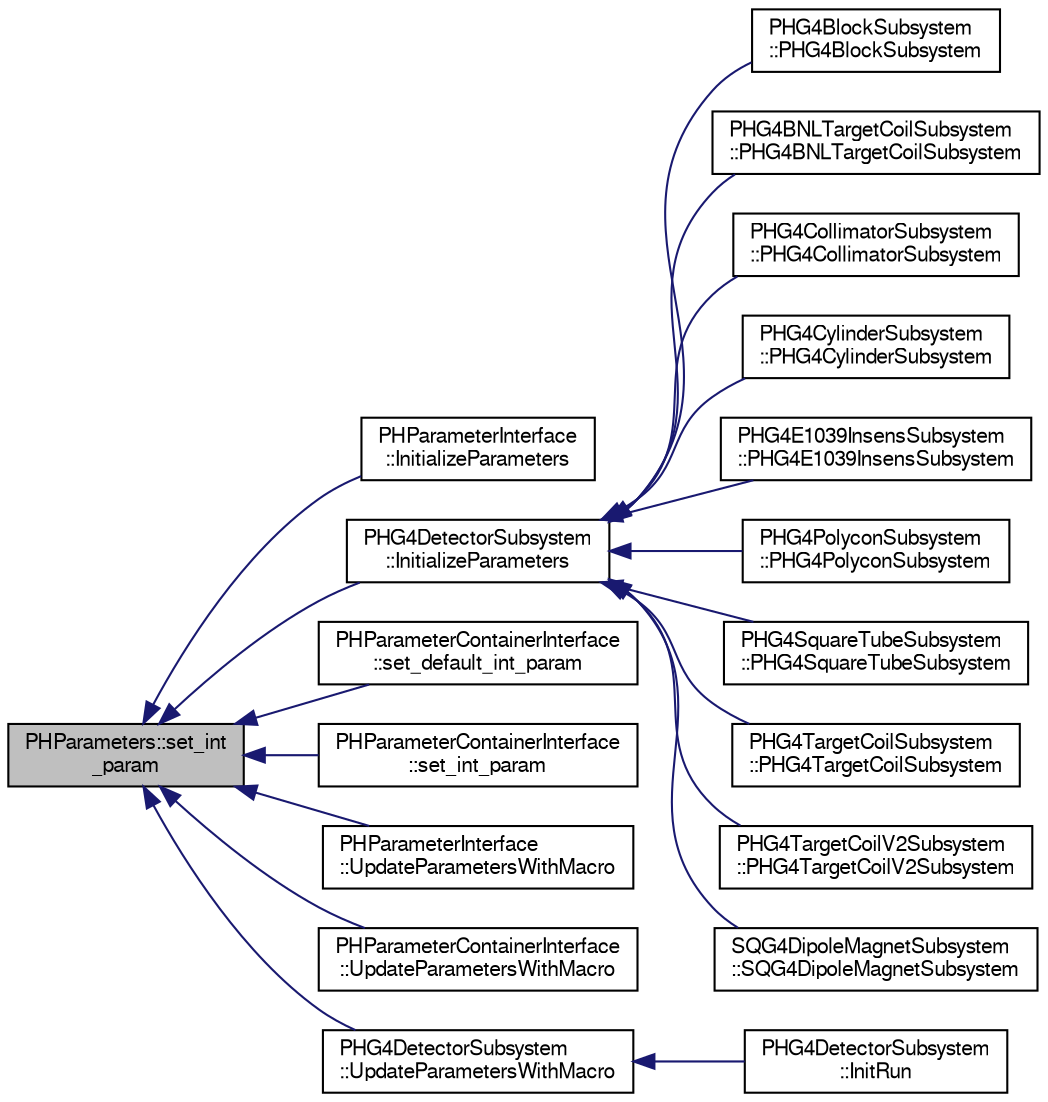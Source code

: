 digraph "PHParameters::set_int_param"
{
  bgcolor="transparent";
  edge [fontname="FreeSans",fontsize="10",labelfontname="FreeSans",labelfontsize="10"];
  node [fontname="FreeSans",fontsize="10",shape=record];
  rankdir="LR";
  Node1 [label="PHParameters::set_int\l_param",height=0.2,width=0.4,color="black", fillcolor="grey75", style="filled" fontcolor="black"];
  Node1 -> Node2 [dir="back",color="midnightblue",fontsize="10",style="solid",fontname="FreeSans"];
  Node2 [label="PHParameterInterface\l::InitializeParameters",height=0.2,width=0.4,color="black",URL="$d4/d31/classPHParameterInterface.html#a2d4069d697a7bc6700ca79e6b42b07fa"];
  Node1 -> Node3 [dir="back",color="midnightblue",fontsize="10",style="solid",fontname="FreeSans"];
  Node3 [label="PHG4DetectorSubsystem\l::InitializeParameters",height=0.2,width=0.4,color="black",URL="$d5/d29/classPHG4DetectorSubsystem.html#add5cbb7bd43524ba72079425ca230200"];
  Node3 -> Node4 [dir="back",color="midnightblue",fontsize="10",style="solid",fontname="FreeSans"];
  Node4 [label="PHG4BlockSubsystem\l::PHG4BlockSubsystem",height=0.2,width=0.4,color="black",URL="$df/d14/classPHG4BlockSubsystem.html#a5232038071ac68ee3c35eeb9da0dc358",tooltip="constructor "];
  Node3 -> Node5 [dir="back",color="midnightblue",fontsize="10",style="solid",fontname="FreeSans"];
  Node5 [label="PHG4BNLTargetCoilSubsystem\l::PHG4BNLTargetCoilSubsystem",height=0.2,width=0.4,color="black",URL="$d9/df7/classPHG4BNLTargetCoilSubsystem.html#a37c910f4b9c9173531b8604e4770d40c",tooltip="constructor "];
  Node3 -> Node6 [dir="back",color="midnightblue",fontsize="10",style="solid",fontname="FreeSans"];
  Node6 [label="PHG4CollimatorSubsystem\l::PHG4CollimatorSubsystem",height=0.2,width=0.4,color="black",URL="$de/d78/classPHG4CollimatorSubsystem.html#a700d2d96d1b13b4ec6edb170dcfa5e4a",tooltip="constructor "];
  Node3 -> Node7 [dir="back",color="midnightblue",fontsize="10",style="solid",fontname="FreeSans"];
  Node7 [label="PHG4CylinderSubsystem\l::PHG4CylinderSubsystem",height=0.2,width=0.4,color="black",URL="$db/dc5/classPHG4CylinderSubsystem.html#a23a72128ae220d7f889d4767d8987d86",tooltip="constructor "];
  Node3 -> Node8 [dir="back",color="midnightblue",fontsize="10",style="solid",fontname="FreeSans"];
  Node8 [label="PHG4E1039InsensSubsystem\l::PHG4E1039InsensSubsystem",height=0.2,width=0.4,color="black",URL="$d9/d43/classPHG4E1039InsensSubsystem.html#a670f7e3cc34935b4e0ad0c46db559184",tooltip="constructor "];
  Node3 -> Node9 [dir="back",color="midnightblue",fontsize="10",style="solid",fontname="FreeSans"];
  Node9 [label="PHG4PolyconSubsystem\l::PHG4PolyconSubsystem",height=0.2,width=0.4,color="black",URL="$d6/d12/classPHG4PolyconSubsystem.html#a1f9a397e0bc8f57c9ff79cbed4e84037",tooltip="constructor "];
  Node3 -> Node10 [dir="back",color="midnightblue",fontsize="10",style="solid",fontname="FreeSans"];
  Node10 [label="PHG4SquareTubeSubsystem\l::PHG4SquareTubeSubsystem",height=0.2,width=0.4,color="black",URL="$d4/d2d/classPHG4SquareTubeSubsystem.html#ae98d6c8735221b71919737d7d798dd47",tooltip="constructor "];
  Node3 -> Node11 [dir="back",color="midnightblue",fontsize="10",style="solid",fontname="FreeSans"];
  Node11 [label="PHG4TargetCoilSubsystem\l::PHG4TargetCoilSubsystem",height=0.2,width=0.4,color="black",URL="$d8/d86/classPHG4TargetCoilSubsystem.html#aceab8ce9c6b4458e3b77023a578dc807",tooltip="constructor "];
  Node3 -> Node12 [dir="back",color="midnightblue",fontsize="10",style="solid",fontname="FreeSans"];
  Node12 [label="PHG4TargetCoilV2Subsystem\l::PHG4TargetCoilV2Subsystem",height=0.2,width=0.4,color="black",URL="$db/ddf/classPHG4TargetCoilV2Subsystem.html#a9c4f91f118c8220fb08c4653ebc04601",tooltip="constructor "];
  Node3 -> Node13 [dir="back",color="midnightblue",fontsize="10",style="solid",fontname="FreeSans"];
  Node13 [label="SQG4DipoleMagnetSubsystem\l::SQG4DipoleMagnetSubsystem",height=0.2,width=0.4,color="black",URL="$dc/d3f/classSQG4DipoleMagnetSubsystem.html#af74feb87af25b94a4b45f7be686988a8",tooltip="constructor "];
  Node1 -> Node14 [dir="back",color="midnightblue",fontsize="10",style="solid",fontname="FreeSans"];
  Node14 [label="PHParameterContainerInterface\l::set_default_int_param",height=0.2,width=0.4,color="black",URL="$da/d11/classPHParameterContainerInterface.html#af276ea53e01f255616e1f37fcf4f5f86"];
  Node1 -> Node15 [dir="back",color="midnightblue",fontsize="10",style="solid",fontname="FreeSans"];
  Node15 [label="PHParameterContainerInterface\l::set_int_param",height=0.2,width=0.4,color="black",URL="$da/d11/classPHParameterContainerInterface.html#a811c1a969df37849c793dad8771381e6"];
  Node1 -> Node16 [dir="back",color="midnightblue",fontsize="10",style="solid",fontname="FreeSans"];
  Node16 [label="PHParameterInterface\l::UpdateParametersWithMacro",height=0.2,width=0.4,color="black",URL="$d4/d31/classPHParameterInterface.html#ae61699fe7fdd30a6327893f31e6ed7f8"];
  Node1 -> Node17 [dir="back",color="midnightblue",fontsize="10",style="solid",fontname="FreeSans"];
  Node17 [label="PHParameterContainerInterface\l::UpdateParametersWithMacro",height=0.2,width=0.4,color="black",URL="$da/d11/classPHParameterContainerInterface.html#a23926b47f33ef3c8dcf8fcfda7891341"];
  Node1 -> Node18 [dir="back",color="midnightblue",fontsize="10",style="solid",fontname="FreeSans"];
  Node18 [label="PHG4DetectorSubsystem\l::UpdateParametersWithMacro",height=0.2,width=0.4,color="black",URL="$d5/d29/classPHG4DetectorSubsystem.html#a54e48393134b65f1fe6fb3d1048e12d6"];
  Node18 -> Node19 [dir="back",color="midnightblue",fontsize="10",style="solid",fontname="FreeSans"];
  Node19 [label="PHG4DetectorSubsystem\l::InitRun",height=0.2,width=0.4,color="black",URL="$d5/d29/classPHG4DetectorSubsystem.html#a3c2ac5dc436f84e09140b6e2a1be8ff9"];
}
